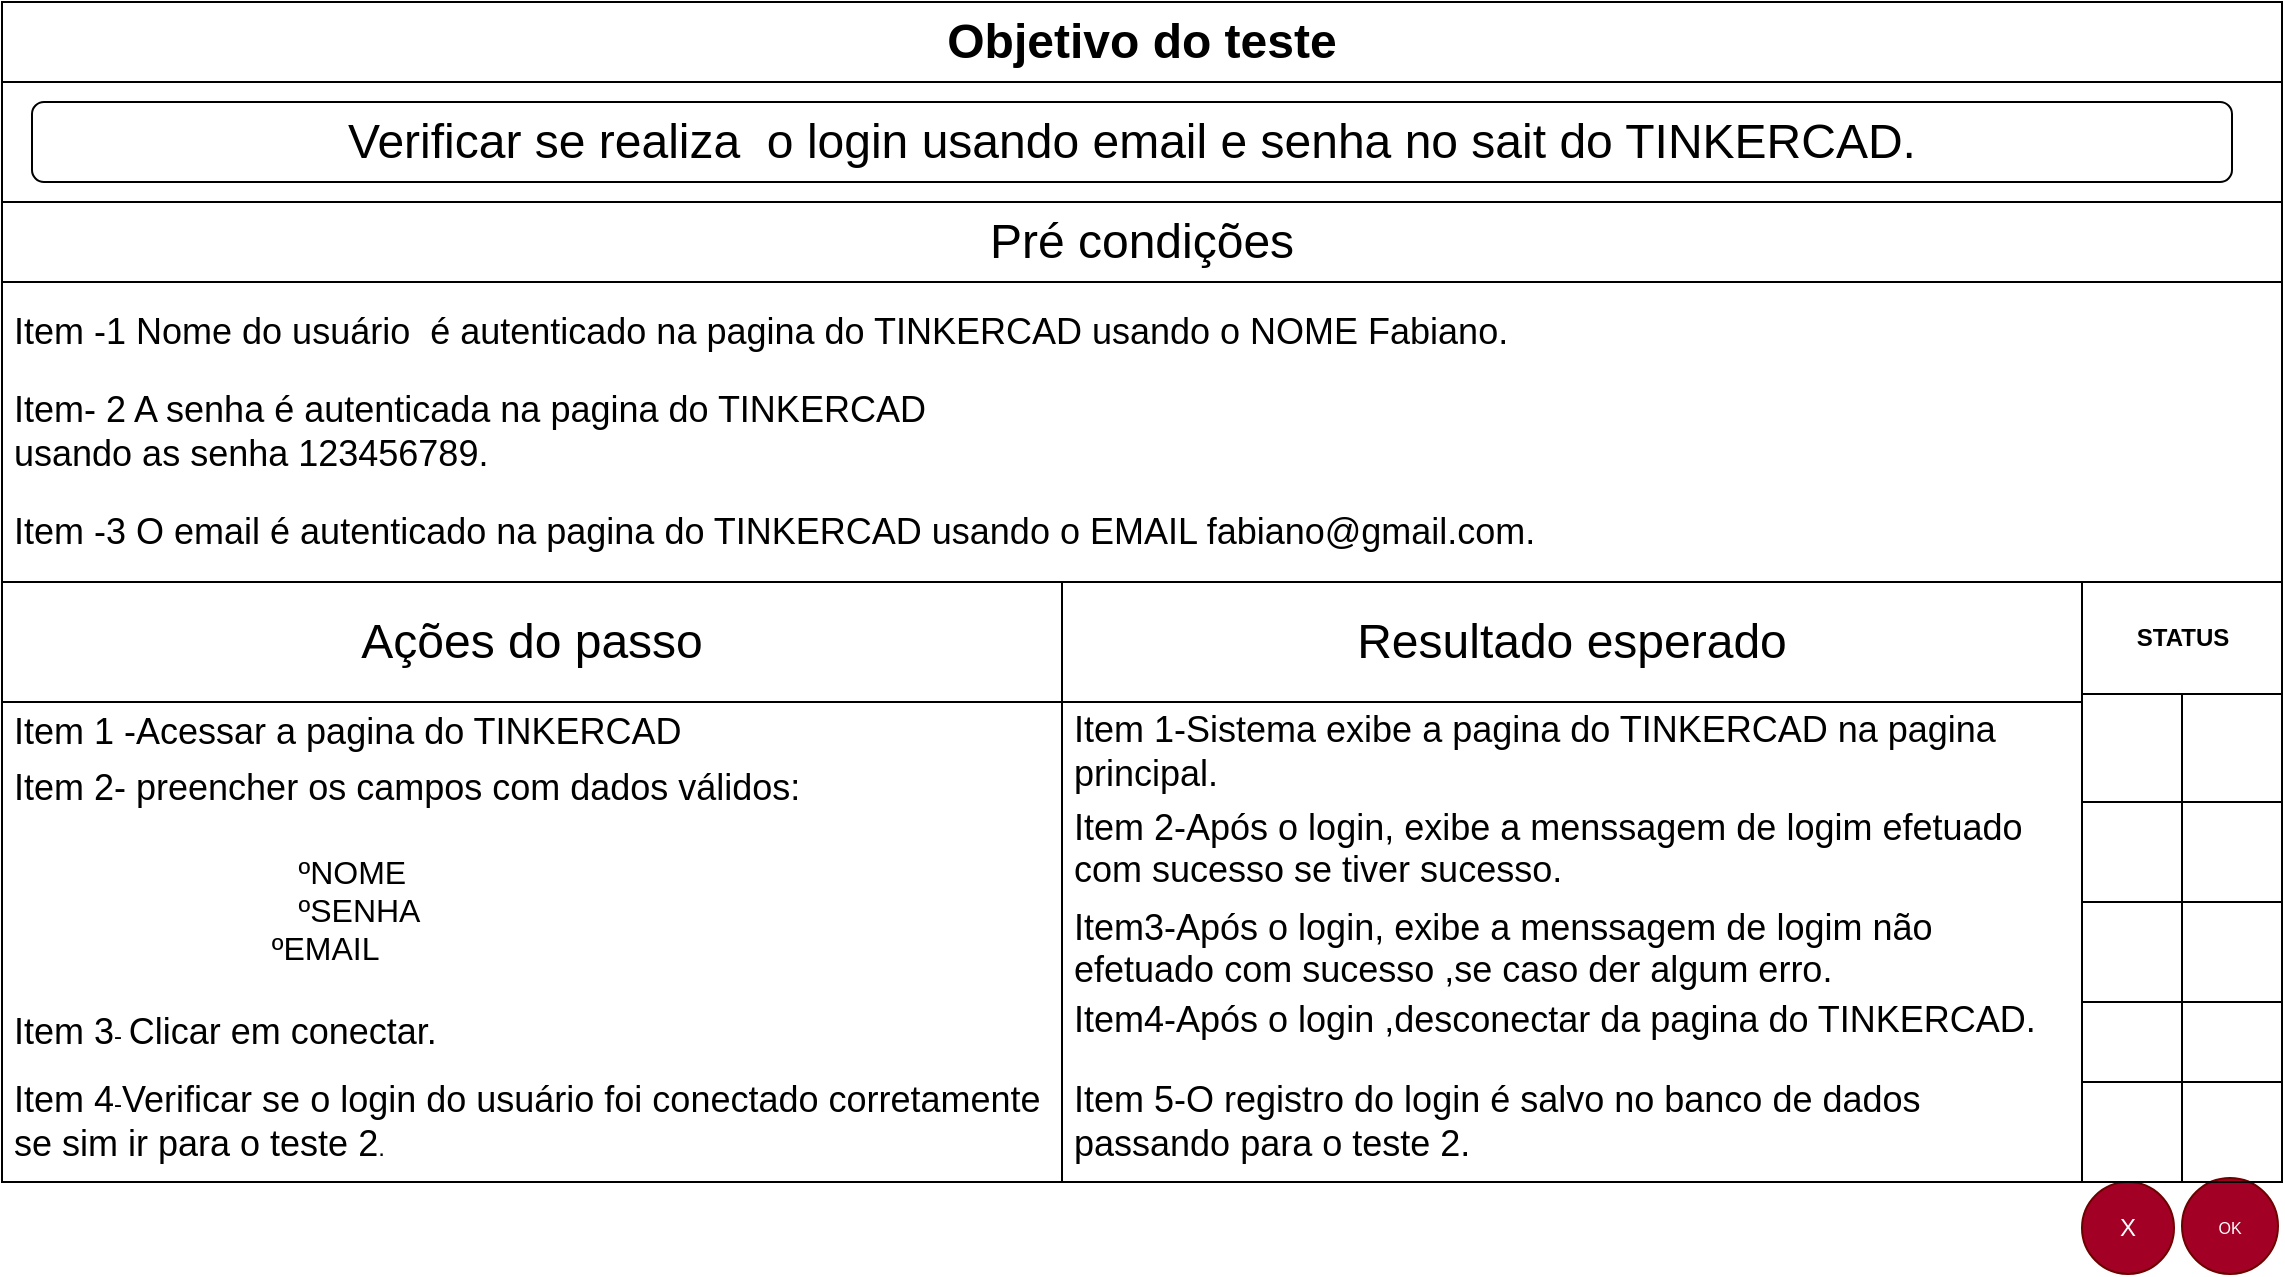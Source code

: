 <mxfile version="28.2.2" pages="3">
  <diagram name="Página-1 teste" id="JTCnFu_GSiAf1vfXkW5V">
    <mxGraphModel dx="1244" dy="634" grid="1" gridSize="10" guides="1" tooltips="1" connect="1" arrows="1" fold="1" page="1" pageScale="1" pageWidth="1169" pageHeight="827" math="0" shadow="0">
      <root>
        <mxCell id="39ut7mN1jGlLOAhWrBHH-0" />
        <mxCell id="39ut7mN1jGlLOAhWrBHH-1" parent="39ut7mN1jGlLOAhWrBHH-0" />
        <mxCell id="-eOnYCEfxz8007zjaOuk-0" value="&lt;font style=&quot;font-size: 24px;&quot;&gt;Objetivo do teste&lt;/font&gt;" style="swimlane;whiteSpace=wrap;html=1;startSize=40;" vertex="1" parent="39ut7mN1jGlLOAhWrBHH-1">
          <mxGeometry x="15" y="110" width="1140" height="100" as="geometry" />
        </mxCell>
        <mxCell id="-eOnYCEfxz8007zjaOuk-1" value="&lt;font style=&quot;font-size: 24px;&quot;&gt;Verificar se realiza&amp;nbsp; o login usando email e senha no sait do TINKERCAD.&lt;/font&gt;" style="rounded=1;whiteSpace=wrap;html=1;" vertex="1" parent="-eOnYCEfxz8007zjaOuk-0">
          <mxGeometry x="15" y="50" width="1100" height="40" as="geometry" />
        </mxCell>
        <mxCell id="-eOnYCEfxz8007zjaOuk-2" value="&lt;font style=&quot;font-size: 24px;&quot;&gt;Ações do passo&lt;/font&gt;" style="swimlane;fontStyle=0;childLayout=stackLayout;horizontal=1;startSize=60;horizontalStack=0;resizeParent=1;resizeParentMax=0;resizeLast=0;collapsible=1;marginBottom=0;whiteSpace=wrap;html=1;" vertex="1" parent="39ut7mN1jGlLOAhWrBHH-1">
          <mxGeometry x="15" y="400" width="530" height="300" as="geometry" />
        </mxCell>
        <mxCell id="-eOnYCEfxz8007zjaOuk-3" value="&lt;font style=&quot;font-size: 18px;&quot;&gt;Item 1 -Acessar a pagina do TINKERCAD&lt;/font&gt;" style="text;strokeColor=none;fillColor=none;align=left;verticalAlign=middle;spacingLeft=4;spacingRight=4;overflow=hidden;points=[[0,0.5],[1,0.5]];portConstraint=eastwest;rotatable=0;whiteSpace=wrap;html=1;" vertex="1" parent="-eOnYCEfxz8007zjaOuk-2">
          <mxGeometry y="60" width="530" height="30" as="geometry" />
        </mxCell>
        <mxCell id="-eOnYCEfxz8007zjaOuk-4" value="&lt;div&gt;&lt;font style=&quot;font-size: 18px;&quot;&gt;Item 2- preencher os campos com dados válidos:&lt;/font&gt;&lt;/div&gt;&lt;div&gt;&lt;font style=&quot;font-size: 18px;&quot;&gt;&lt;br&gt;&lt;/font&gt;&lt;/div&gt;&lt;div&gt;&lt;font size=&quot;3&quot;&gt;&lt;span style=&quot;white-space: pre;&quot;&gt;&#x9;&lt;/span&gt;&lt;span style=&quot;white-space: pre;&quot;&gt;&#x9;&lt;/span&gt;&lt;span style=&quot;white-space: pre;&quot;&gt;&#x9;&lt;/span&gt;&lt;span style=&quot;white-space: pre;&quot;&gt;&#x9;ºNOME&lt;/span&gt;&lt;/font&gt;&lt;/div&gt;&lt;div&gt;&lt;font size=&quot;3&quot;&gt;&lt;span style=&quot;white-space: pre;&quot;&gt;&lt;span style=&quot;white-space: pre;&quot;&gt;&#x9;&lt;/span&gt;&lt;span style=&quot;white-space: pre;&quot;&gt;&#x9;&lt;/span&gt;&lt;span style=&quot;white-space: pre;&quot;&gt;&#x9;&lt;/span&gt;&lt;span style=&quot;white-space: pre;&quot;&gt;&#x9;ºSENHA&lt;/span&gt;&lt;/span&gt;&lt;/font&gt;&lt;/div&gt;&lt;div&gt;&lt;font size=&quot;3&quot;&gt;&lt;span style=&quot;white-space: pre;&quot;&gt;&lt;span style=&quot;white-space: pre;&quot;&gt;&lt;span style=&quot;white-space: pre;&quot;&gt;&#x9;&lt;/span&gt;&lt;span style=&quot;white-space: pre;&quot;&gt;&#x9;&lt;/span&gt;&lt;span style=&quot;white-space: pre;&quot;&gt;&lt;span style=&quot;white-space: pre;&quot;&gt;&#x9;     ºEMAIL&lt;/span&gt;&lt;/span&gt;&lt;/span&gt;&lt;/span&gt;&lt;/font&gt;&lt;/div&gt;&lt;div&gt;&lt;font size=&quot;3&quot;&gt;&lt;span style=&quot;white-space: pre;&quot;&gt;&lt;span style=&quot;white-space: pre;&quot;&gt;&lt;span style=&quot;white-space: pre;&quot;&gt;&lt;span style=&quot;white-space: pre;&quot;&gt;&lt;br&gt;&lt;/span&gt;&lt;/span&gt;&lt;/span&gt;&lt;/span&gt;&lt;/font&gt;&lt;/div&gt;" style="text;strokeColor=none;fillColor=none;align=left;verticalAlign=middle;spacingLeft=4;spacingRight=4;overflow=hidden;points=[[0,0.5],[1,0.5]];portConstraint=eastwest;rotatable=0;whiteSpace=wrap;html=1;" vertex="1" parent="-eOnYCEfxz8007zjaOuk-2">
          <mxGeometry y="90" width="530" height="120" as="geometry" />
        </mxCell>
        <mxCell id="-eOnYCEfxz8007zjaOuk-5" value="&lt;font style=&quot;font-size: 18px;&quot;&gt;Item 3&lt;/font&gt;- &lt;font style=&quot;font-size: 18px;&quot;&gt;Clicar em conectar.&lt;/font&gt;" style="text;strokeColor=none;fillColor=none;align=left;verticalAlign=middle;spacingLeft=4;spacingRight=4;overflow=hidden;points=[[0,0.5],[1,0.5]];portConstraint=eastwest;rotatable=0;whiteSpace=wrap;html=1;" vertex="1" parent="-eOnYCEfxz8007zjaOuk-2">
          <mxGeometry y="210" width="530" height="30" as="geometry" />
        </mxCell>
        <mxCell id="-eOnYCEfxz8007zjaOuk-6" value="&lt;font style=&quot;font-size: 18px;&quot;&gt;Item 4&lt;/font&gt;-&lt;font style=&quot;font-size: 18px;&quot;&gt;Verificar se o login do usuário foi conectado corretamente se sim ir para o teste 2&lt;/font&gt;." style="text;strokeColor=none;fillColor=none;align=left;verticalAlign=middle;spacingLeft=4;spacingRight=4;overflow=hidden;points=[[0,0.5],[1,0.5]];portConstraint=eastwest;rotatable=0;whiteSpace=wrap;html=1;" vertex="1" parent="-eOnYCEfxz8007zjaOuk-2">
          <mxGeometry y="240" width="530" height="60" as="geometry" />
        </mxCell>
        <mxCell id="-eOnYCEfxz8007zjaOuk-7" value="&lt;font style=&quot;font-size: 24px;&quot;&gt;Resultado esperado&lt;/font&gt;" style="swimlane;fontStyle=0;childLayout=stackLayout;horizontal=1;startSize=60;horizontalStack=0;resizeParent=1;resizeParentMax=0;resizeLast=0;collapsible=1;marginBottom=0;whiteSpace=wrap;html=1;" vertex="1" parent="39ut7mN1jGlLOAhWrBHH-1">
          <mxGeometry x="545" y="400" width="510" height="300" as="geometry" />
        </mxCell>
        <mxCell id="-eOnYCEfxz8007zjaOuk-8" value="&lt;div&gt;&lt;font style=&quot;font-size: 18px;&quot;&gt;Item 1-Sistema exibe a pagina do TINKERCAD na pagina principal.&lt;/font&gt;&lt;/div&gt;" style="text;strokeColor=none;fillColor=none;align=left;verticalAlign=middle;spacingLeft=4;spacingRight=4;overflow=hidden;points=[[0,0.5],[1,0.5]];portConstraint=eastwest;rotatable=0;whiteSpace=wrap;html=1;" vertex="1" parent="-eOnYCEfxz8007zjaOuk-7">
          <mxGeometry y="60" width="510" height="50" as="geometry" />
        </mxCell>
        <mxCell id="-eOnYCEfxz8007zjaOuk-9" value="&lt;div&gt;&lt;font style=&quot;font-size: 18px;&quot;&gt;Item 2-Após o login, exibe a menssagem de logim efetuado com sucesso se tiver sucesso.&lt;/font&gt;&lt;/div&gt;&lt;div&gt;&lt;font style=&quot;font-size: 18px;&quot;&gt;&lt;br&gt;&lt;/font&gt;&lt;/div&gt;" style="text;strokeColor=none;fillColor=none;align=left;verticalAlign=middle;spacingLeft=4;spacingRight=4;overflow=hidden;points=[[0,0.5],[1,0.5]];portConstraint=eastwest;rotatable=0;whiteSpace=wrap;html=1;" vertex="1" parent="-eOnYCEfxz8007zjaOuk-7">
          <mxGeometry y="110" width="510" height="50" as="geometry" />
        </mxCell>
        <mxCell id="-eOnYCEfxz8007zjaOuk-10" value="&lt;div&gt;&lt;font style=&quot;font-size: 18px;&quot;&gt;Item3-Após o login, exibe a menssagem de logim não efetuado com sucesso ,se caso der algum erro.&lt;/font&gt;&lt;/div&gt;&lt;div&gt;&lt;font size=&quot;3&quot;&gt;&lt;br&gt;&lt;br&gt;&lt;/font&gt;&lt;/div&gt;" style="text;strokeColor=none;fillColor=none;align=left;verticalAlign=middle;spacingLeft=4;spacingRight=4;overflow=hidden;points=[[0,0.5],[1,0.5]];portConstraint=eastwest;rotatable=0;whiteSpace=wrap;html=1;" vertex="1" parent="-eOnYCEfxz8007zjaOuk-7">
          <mxGeometry y="160" width="510" height="46" as="geometry" />
        </mxCell>
        <mxCell id="-eOnYCEfxz8007zjaOuk-11" value="&lt;div&gt;&lt;font style=&quot;font-size: 18px;&quot;&gt;Item4-Após o login ,desconectar da pagina do TINKERCAD.&lt;/font&gt;&lt;/div&gt;&lt;div&gt;&lt;font size=&quot;3&quot;&gt;&lt;br&gt;&lt;br&gt;&lt;/font&gt;&lt;/div&gt;" style="text;strokeColor=none;fillColor=none;align=left;verticalAlign=middle;spacingLeft=4;spacingRight=4;overflow=hidden;points=[[0,0.5],[1,0.5]];portConstraint=eastwest;rotatable=0;whiteSpace=wrap;html=1;" vertex="1" parent="-eOnYCEfxz8007zjaOuk-7">
          <mxGeometry y="206" width="510" height="34" as="geometry" />
        </mxCell>
        <mxCell id="-eOnYCEfxz8007zjaOuk-12" value="&lt;font style=&quot;font-size: 18px;&quot;&gt;Item 5-O registro do login é salvo no banco de dados passando para o teste 2.&lt;/font&gt;" style="text;strokeColor=none;fillColor=none;align=left;verticalAlign=middle;spacingLeft=4;spacingRight=4;overflow=hidden;points=[[0,0.5],[1,0.5]];portConstraint=eastwest;rotatable=0;whiteSpace=wrap;html=1;" vertex="1" parent="-eOnYCEfxz8007zjaOuk-7">
          <mxGeometry y="240" width="510" height="60" as="geometry" />
        </mxCell>
        <mxCell id="-eOnYCEfxz8007zjaOuk-13" value="&lt;font style=&quot;font-size: 12px;&quot;&gt;X&lt;/font&gt;" style="ellipse;whiteSpace=wrap;html=1;aspect=fixed;fillColor=light-dark(#a20025, #dc0e37);fontColor=#ffffff;strokeColor=#6F0000;" vertex="1" parent="39ut7mN1jGlLOAhWrBHH-1">
          <mxGeometry x="1055" y="700" width="46" height="46" as="geometry" />
        </mxCell>
        <mxCell id="-eOnYCEfxz8007zjaOuk-14" value="&lt;font style=&quot;font-size: 8px;&quot;&gt;OK&lt;/font&gt;" style="ellipse;whiteSpace=wrap;html=1;aspect=fixed;fillColor=light-dark(#a20025, #00ff00);fontColor=#ffffff;strokeColor=#6F0000;" vertex="1" parent="39ut7mN1jGlLOAhWrBHH-1">
          <mxGeometry x="1105" y="698" width="48" height="48" as="geometry" />
        </mxCell>
        <mxCell id="-eOnYCEfxz8007zjaOuk-15" value="&lt;font style=&quot;font-size: 24px;&quot;&gt;Pré condições&lt;/font&gt;" style="swimlane;fontStyle=0;childLayout=stackLayout;horizontal=1;startSize=40;horizontalStack=0;resizeParent=1;resizeParentMax=0;resizeLast=0;collapsible=1;marginBottom=0;whiteSpace=wrap;html=1;" vertex="1" parent="39ut7mN1jGlLOAhWrBHH-1">
          <mxGeometry x="15" y="210" width="1140" height="190" as="geometry" />
        </mxCell>
        <mxCell id="-eOnYCEfxz8007zjaOuk-16" value="&lt;font style=&quot;font-size: 18px;&quot;&gt;Item -1 Nome do usuário&amp;nbsp; é autenticado na pagina do TINKERCAD usando o NOME Fabiano.&lt;/font&gt;" style="text;strokeColor=none;fillColor=none;align=left;verticalAlign=middle;spacingLeft=4;spacingRight=4;overflow=hidden;points=[[0,0.5],[1,0.5]];portConstraint=eastwest;rotatable=0;whiteSpace=wrap;html=1;" vertex="1" parent="-eOnYCEfxz8007zjaOuk-15">
          <mxGeometry y="40" width="1140" height="50" as="geometry" />
        </mxCell>
        <mxCell id="-eOnYCEfxz8007zjaOuk-17" value="&lt;div&gt;&lt;font style=&quot;font-size: 18px;&quot;&gt;Item- 2 A senha é autenticada na pagina do TINKERCAD&lt;/font&gt;&lt;/div&gt;&lt;font style=&quot;font-size: 18px;&quot;&gt;usando as senha 123456789.&lt;/font&gt;" style="text;strokeColor=none;fillColor=none;align=left;verticalAlign=middle;spacingLeft=4;spacingRight=4;overflow=hidden;points=[[0,0.5],[1,0.5]];portConstraint=eastwest;rotatable=0;whiteSpace=wrap;html=1;" vertex="1" parent="-eOnYCEfxz8007zjaOuk-15">
          <mxGeometry y="90" width="1140" height="50" as="geometry" />
        </mxCell>
        <mxCell id="-eOnYCEfxz8007zjaOuk-18" value="&lt;div&gt;&lt;font style=&quot;font-size: 18px;&quot;&gt;Item -3 O email é autenticado na pagina do TINKERCAD usando o EMAIL fabiano@gmail.com.&lt;/font&gt;&lt;/div&gt;" style="text;strokeColor=none;fillColor=none;align=left;verticalAlign=middle;spacingLeft=4;spacingRight=4;overflow=hidden;points=[[0,0.5],[1,0.5]];portConstraint=eastwest;rotatable=0;whiteSpace=wrap;html=1;" vertex="1" parent="-eOnYCEfxz8007zjaOuk-15">
          <mxGeometry y="140" width="1140" height="50" as="geometry" />
        </mxCell>
        <mxCell id="-eOnYCEfxz8007zjaOuk-19" value="STATUS" style="swimlane;childLayout=stackLayout;resizeParent=1;resizeParentMax=0;horizontal=1;startSize=56;horizontalStack=0;html=1;" vertex="1" parent="39ut7mN1jGlLOAhWrBHH-1">
          <mxGeometry x="1055" y="400" width="100" height="110" as="geometry" />
        </mxCell>
        <mxCell id="-eOnYCEfxz8007zjaOuk-20" value="" style="swimlane;startSize=50;horizontal=0;html=1;" vertex="1" parent="-eOnYCEfxz8007zjaOuk-19">
          <mxGeometry y="56" width="100" height="54" as="geometry" />
        </mxCell>
        <mxCell id="-eOnYCEfxz8007zjaOuk-21" value="" style="swimlane;startSize=50;horizontal=0;html=1;" vertex="1" parent="39ut7mN1jGlLOAhWrBHH-1">
          <mxGeometry x="1055" y="650" width="100" height="50" as="geometry" />
        </mxCell>
        <mxCell id="-eOnYCEfxz8007zjaOuk-23" value="" style="swimlane;startSize=50;horizontal=0;html=1;" vertex="1" parent="39ut7mN1jGlLOAhWrBHH-1">
          <mxGeometry x="1055" y="510" width="100" height="50" as="geometry" />
        </mxCell>
        <mxCell id="-eOnYCEfxz8007zjaOuk-24" value="" style="swimlane;startSize=50;horizontal=0;html=1;" vertex="1" parent="39ut7mN1jGlLOAhWrBHH-1">
          <mxGeometry x="1055" y="560" width="100" height="50" as="geometry" />
        </mxCell>
        <mxCell id="-eOnYCEfxz8007zjaOuk-25" value="" style="swimlane;startSize=50;horizontal=0;html=1;" vertex="1" parent="39ut7mN1jGlLOAhWrBHH-1">
          <mxGeometry x="1055" y="610" width="100" height="40" as="geometry" />
        </mxCell>
      </root>
    </mxGraphModel>
  </diagram>
  <diagram id="o0Qb89PQs3ZvBwmW5NfI" name="Página-2 teste">
    <mxGraphModel dx="2760" dy="732" grid="1" gridSize="10" guides="1" tooltips="1" connect="1" arrows="1" fold="1" page="1" pageScale="1" pageWidth="1169" pageHeight="827" math="0" shadow="0">
      <root>
        <mxCell id="0" />
        <mxCell id="1" parent="0" />
        <mxCell id="-2i0X9hIoeVEErZCNpSx-1" value="&lt;font style=&quot;font-size: 24px;&quot;&gt;Objetivo do teste&lt;/font&gt;" style="swimlane;whiteSpace=wrap;html=1;startSize=40;" vertex="1" parent="1">
          <mxGeometry x="-1154" y="110" width="1140" height="100" as="geometry" />
        </mxCell>
        <mxCell id="-2i0X9hIoeVEErZCNpSx-2" value="&lt;font style=&quot;font-size: 24px;&quot;&gt;Realiza&amp;nbsp; o acesso da pasta exercícios da&amp;nbsp; pagina do TINKERCAD.&lt;/font&gt;" style="rounded=1;whiteSpace=wrap;html=1;" vertex="1" parent="-2i0X9hIoeVEErZCNpSx-1">
          <mxGeometry x="15" y="50" width="1100" height="40" as="geometry" />
        </mxCell>
        <mxCell id="-2i0X9hIoeVEErZCNpSx-3" value="&lt;font style=&quot;font-size: 24px;&quot;&gt;Ações do passo&lt;/font&gt;" style="swimlane;fontStyle=0;childLayout=stackLayout;horizontal=1;startSize=60;horizontalStack=0;resizeParent=1;resizeParentMax=0;resizeLast=0;collapsible=1;marginBottom=0;whiteSpace=wrap;html=1;" vertex="1" parent="1">
          <mxGeometry x="-1154" y="400" width="530" height="300" as="geometry" />
        </mxCell>
        <mxCell id="-2i0X9hIoeVEErZCNpSx-4" value="&lt;font style=&quot;font-size: 18px;&quot;&gt;Item -1 Acessar&amp;nbsp; a pasta exercícios.&lt;/font&gt;&lt;span class=&quot;collection-heading ng-star-inserted&quot;&gt;&lt;/span&gt;" style="text;strokeColor=none;fillColor=none;align=left;verticalAlign=middle;spacingLeft=4;spacingRight=4;overflow=hidden;points=[[0,0.5],[1,0.5]];portConstraint=eastwest;rotatable=0;whiteSpace=wrap;html=1;" vertex="1" parent="-2i0X9hIoeVEErZCNpSx-3">
          <mxGeometry y="60" width="530" height="30" as="geometry" />
        </mxCell>
        <mxCell id="-2i0X9hIoeVEErZCNpSx-5" value="&lt;div&gt;&lt;font style=&quot;font-size: 18px;&quot;&gt;Item- 2 Acessar a&amp;nbsp; pasta coleções Fabiano.&lt;/font&gt;&lt;/div&gt;" style="text;strokeColor=none;fillColor=none;align=left;verticalAlign=middle;spacingLeft=4;spacingRight=4;overflow=hidden;points=[[0,0.5],[1,0.5]];portConstraint=eastwest;rotatable=0;whiteSpace=wrap;html=1;" vertex="1" parent="-2i0X9hIoeVEErZCNpSx-3">
          <mxGeometry y="90" width="530" height="100" as="geometry" />
        </mxCell>
        <mxCell id="-2i0X9hIoeVEErZCNpSx-6" value="&lt;font style=&quot;font-size: 18px;&quot;&gt;Item 3&lt;/font&gt;-&lt;font style=&quot;font-size: 18px;&quot;&gt;Verificar se&amp;nbsp;&lt;/font&gt;&lt;font style=&quot;font-size: 18px;&quot;&gt;Fabiano Exercício nº 12.&lt;/font&gt;&lt;font style=&quot;font-size: 18px;&quot;&gt;&amp;nbsp;esta cadastrado&amp;nbsp;&lt;/font&gt;." style="text;strokeColor=none;fillColor=none;align=left;verticalAlign=middle;spacingLeft=4;spacingRight=4;overflow=hidden;points=[[0,0.5],[1,0.5]];portConstraint=eastwest;rotatable=0;whiteSpace=wrap;html=1;" vertex="1" parent="-2i0X9hIoeVEErZCNpSx-3">
          <mxGeometry y="190" width="530" height="30" as="geometry" />
        </mxCell>
        <mxCell id="-2i0X9hIoeVEErZCNpSx-7" value="&lt;font style=&quot;font-size: 18px;&quot;&gt;Item 4&lt;/font&gt;-&lt;font style=&quot;font-size: 18px;&quot;&gt;Acessar&amp;nbsp;&lt;/font&gt;&lt;font style=&quot;font-size: 18px;&quot;&gt;Exercício nº 12&lt;/font&gt;." style="text;strokeColor=none;fillColor=none;align=left;verticalAlign=middle;spacingLeft=4;spacingRight=4;overflow=hidden;points=[[0,0.5],[1,0.5]];portConstraint=eastwest;rotatable=0;whiteSpace=wrap;html=1;" vertex="1" parent="-2i0X9hIoeVEErZCNpSx-3">
          <mxGeometry y="220" width="530" height="80" as="geometry" />
        </mxCell>
        <mxCell id="-2i0X9hIoeVEErZCNpSx-8" value="&lt;font style=&quot;font-size: 24px;&quot;&gt;Resultado esperado&lt;/font&gt;" style="swimlane;fontStyle=0;childLayout=stackLayout;horizontal=1;startSize=60;horizontalStack=0;resizeParent=1;resizeParentMax=0;resizeLast=0;collapsible=1;marginBottom=0;whiteSpace=wrap;html=1;" vertex="1" parent="1">
          <mxGeometry x="-624" y="400" width="510" height="300" as="geometry" />
        </mxCell>
        <mxCell id="-2i0X9hIoeVEErZCNpSx-9" value="&lt;div&gt;&lt;font style=&quot;font-size: 18px;&quot;&gt;Item 1-Sistema exibe a pagina do TINKERCAD na pasta exercícios.&lt;/font&gt;&lt;/div&gt;" style="text;strokeColor=none;fillColor=none;align=left;verticalAlign=middle;spacingLeft=4;spacingRight=4;overflow=hidden;points=[[0,0.5],[1,0.5]];portConstraint=eastwest;rotatable=0;whiteSpace=wrap;html=1;" vertex="1" parent="-2i0X9hIoeVEErZCNpSx-8">
          <mxGeometry y="60" width="510" height="50" as="geometry" />
        </mxCell>
        <mxCell id="-2i0X9hIoeVEErZCNpSx-10" value="&lt;div&gt;&lt;font style=&quot;font-size: 18px;&quot;&gt;Item 2-Após o acesso, exibe a mensagem de acesso efetuado com sucesso.&lt;/font&gt;&lt;/div&gt;&lt;div&gt;&lt;font style=&quot;font-size: 18px;&quot;&gt;&lt;br&gt;&lt;/font&gt;&lt;/div&gt;" style="text;strokeColor=none;fillColor=none;align=left;verticalAlign=middle;spacingLeft=4;spacingRight=4;overflow=hidden;points=[[0,0.5],[1,0.5]];portConstraint=eastwest;rotatable=0;whiteSpace=wrap;html=1;" vertex="1" parent="-2i0X9hIoeVEErZCNpSx-8">
          <mxGeometry y="110" width="510" height="50" as="geometry" />
        </mxCell>
        <mxCell id="-2i0X9hIoeVEErZCNpSx-11" value="&lt;div&gt;&lt;font style=&quot;font-size: 18px;&quot;&gt;Item3-Após o acesso, exibe a mensagem de acesso não efetuado com sucesso ,se caso der algum erro.&lt;/font&gt;&lt;/div&gt;&lt;div&gt;&lt;font size=&quot;3&quot;&gt;&lt;br&gt;&lt;br&gt;&lt;/font&gt;&lt;/div&gt;" style="text;strokeColor=none;fillColor=none;align=left;verticalAlign=middle;spacingLeft=4;spacingRight=4;overflow=hidden;points=[[0,0.5],[1,0.5]];portConstraint=eastwest;rotatable=0;whiteSpace=wrap;html=1;" vertex="1" parent="-2i0X9hIoeVEErZCNpSx-8">
          <mxGeometry y="160" width="510" height="50" as="geometry" />
        </mxCell>
        <mxCell id="-2i0X9hIoeVEErZCNpSx-12" value="&lt;div&gt;&lt;font style=&quot;font-size: 18px;&quot;&gt;Item4-Após o acesso ,desconectar da pagina do TINKERCAD.&lt;/font&gt;&lt;/div&gt;&lt;div&gt;&lt;font size=&quot;3&quot;&gt;&lt;br&gt;&lt;br&gt;&lt;/font&gt;&lt;/div&gt;" style="text;strokeColor=none;fillColor=none;align=left;verticalAlign=middle;spacingLeft=4;spacingRight=4;overflow=hidden;points=[[0,0.5],[1,0.5]];portConstraint=eastwest;rotatable=0;whiteSpace=wrap;html=1;" vertex="1" parent="-2i0X9hIoeVEErZCNpSx-8">
          <mxGeometry y="210" width="510" height="50" as="geometry" />
        </mxCell>
        <mxCell id="-2i0X9hIoeVEErZCNpSx-13" value="&lt;font style=&quot;font-size: 18px;&quot;&gt;Item 5-O registro do acesso é salvo no banco de dados.&lt;/font&gt;" style="text;strokeColor=none;fillColor=none;align=left;verticalAlign=middle;spacingLeft=4;spacingRight=4;overflow=hidden;points=[[0,0.5],[1,0.5]];portConstraint=eastwest;rotatable=0;whiteSpace=wrap;html=1;" vertex="1" parent="-2i0X9hIoeVEErZCNpSx-8">
          <mxGeometry y="260" width="510" height="40" as="geometry" />
        </mxCell>
        <mxCell id="-2i0X9hIoeVEErZCNpSx-14" value="&lt;font style=&quot;font-size: 12px;&quot;&gt;X&lt;/font&gt;" style="ellipse;whiteSpace=wrap;html=1;aspect=fixed;fillColor=light-dark(#a20025, #dc0e37);fontColor=#ffffff;strokeColor=#6F0000;" vertex="1" parent="1">
          <mxGeometry x="-114" y="710" width="46" height="46" as="geometry" />
        </mxCell>
        <mxCell id="-2i0X9hIoeVEErZCNpSx-15" value="&lt;font style=&quot;font-size: 8px;&quot;&gt;OK&lt;/font&gt;" style="ellipse;whiteSpace=wrap;html=1;aspect=fixed;fillColor=light-dark(#a20025, #00ff00);fontColor=#ffffff;strokeColor=#6F0000;" vertex="1" parent="1">
          <mxGeometry x="-62" y="708" width="48" height="48" as="geometry" />
        </mxCell>
        <mxCell id="-2i0X9hIoeVEErZCNpSx-16" value="&lt;font style=&quot;font-size: 24px;&quot;&gt;Pré condições&lt;/font&gt;" style="swimlane;fontStyle=0;childLayout=stackLayout;horizontal=1;startSize=40;horizontalStack=0;resizeParent=1;resizeParentMax=0;resizeLast=0;collapsible=1;marginBottom=0;whiteSpace=wrap;html=1;" vertex="1" parent="1">
          <mxGeometry x="-1154" y="210" width="1140" height="190" as="geometry" />
        </mxCell>
        <mxCell id="-2i0X9hIoeVEErZCNpSx-17" value="&lt;font style=&quot;font-size: 18px;&quot;&gt;Item -1 Acessar&amp;nbsp; a pasta Exercícios.&lt;/font&gt;&lt;span class=&quot;collection-heading ng-star-inserted&quot;&gt;&lt;/span&gt;" style="text;strokeColor=none;fillColor=none;align=left;verticalAlign=middle;spacingLeft=4;spacingRight=4;overflow=hidden;points=[[0,0.5],[1,0.5]];portConstraint=eastwest;rotatable=0;whiteSpace=wrap;html=1;" vertex="1" parent="-2i0X9hIoeVEErZCNpSx-16">
          <mxGeometry y="40" width="1140" height="50" as="geometry" />
        </mxCell>
        <mxCell id="-2i0X9hIoeVEErZCNpSx-18" value="&lt;div&gt;&lt;font style=&quot;font-size: 18px;&quot;&gt;Item- 2 Acessar a&amp;nbsp; pasta coleções Fabiano.&lt;/font&gt;&lt;/div&gt;" style="text;strokeColor=none;fillColor=none;align=left;verticalAlign=middle;spacingLeft=4;spacingRight=4;overflow=hidden;points=[[0,0.5],[1,0.5]];portConstraint=eastwest;rotatable=0;whiteSpace=wrap;html=1;" vertex="1" parent="-2i0X9hIoeVEErZCNpSx-16">
          <mxGeometry y="90" width="1140" height="50" as="geometry" />
        </mxCell>
        <mxCell id="-2i0X9hIoeVEErZCNpSx-19" value="&lt;div&gt;&lt;font style=&quot;font-size: 18px;&quot;&gt;Item -3 O&amp;nbsp; Exercício nº 12 deve estar cadastrado&amp;nbsp; para dar sequencia&amp;nbsp; nos passos.&lt;/font&gt;&lt;/div&gt;" style="text;strokeColor=none;fillColor=none;align=left;verticalAlign=middle;spacingLeft=4;spacingRight=4;overflow=hidden;points=[[0,0.5],[1,0.5]];portConstraint=eastwest;rotatable=0;whiteSpace=wrap;html=1;" vertex="1" parent="-2i0X9hIoeVEErZCNpSx-16">
          <mxGeometry y="140" width="1140" height="50" as="geometry" />
        </mxCell>
        <mxCell id="-2i0X9hIoeVEErZCNpSx-20" value="STATUS" style="swimlane;childLayout=stackLayout;resizeParent=1;resizeParentMax=0;horizontal=1;startSize=56;horizontalStack=0;html=1;" vertex="1" parent="1">
          <mxGeometry x="-114" y="400" width="100" height="110" as="geometry" />
        </mxCell>
        <mxCell id="-2i0X9hIoeVEErZCNpSx-21" value="" style="swimlane;startSize=50;horizontal=0;html=1;" vertex="1" parent="-2i0X9hIoeVEErZCNpSx-20">
          <mxGeometry y="56" width="100" height="54" as="geometry" />
        </mxCell>
        <mxCell id="-2i0X9hIoeVEErZCNpSx-22" value="" style="swimlane;startSize=50;horizontal=0;html=1;" vertex="1" parent="1">
          <mxGeometry x="-114" y="650" width="100" height="50" as="geometry" />
        </mxCell>
        <mxCell id="-2i0X9hIoeVEErZCNpSx-24" value="" style="swimlane;startSize=50;horizontal=0;html=1;" vertex="1" parent="1">
          <mxGeometry x="-114" y="510" width="100" height="50" as="geometry" />
        </mxCell>
        <mxCell id="-2i0X9hIoeVEErZCNpSx-25" value="" style="swimlane;startSize=50;horizontal=0;html=1;" vertex="1" parent="1">
          <mxGeometry x="-114" y="560" width="100" height="40" as="geometry" />
        </mxCell>
        <mxCell id="-2i0X9hIoeVEErZCNpSx-26" value="" style="swimlane;startSize=50;horizontal=0;html=1;" vertex="1" parent="1">
          <mxGeometry x="-114" y="600" width="100" height="50" as="geometry" />
        </mxCell>
      </root>
    </mxGraphModel>
  </diagram>
  <diagram id="ASMTdJNeQ5zoj-7mfQgo" name="Página-3">
    <mxGraphModel dx="1193" dy="549" grid="1" gridSize="10" guides="1" tooltips="1" connect="1" arrows="1" fold="1" page="1" pageScale="1" pageWidth="1169" pageHeight="827" math="0" shadow="0">
      <root>
        <mxCell id="0" />
        <mxCell id="1" parent="0" />
        <mxCell id="78-94L1uUNaoo-ULYNCV-1" value="&lt;font style=&quot;font-size: 24px;&quot;&gt;Objetivo do teste&lt;/font&gt;" style="swimlane;whiteSpace=wrap;html=1;startSize=40;" vertex="1" parent="1">
          <mxGeometry x="15" y="30" width="1140" height="100" as="geometry" />
        </mxCell>
        <mxCell id="78-94L1uUNaoo-ULYNCV-2" value="&lt;font style=&quot;font-size: 24px;&quot;&gt;Realiza&amp;nbsp; o cadastro de Usuários&lt;/font&gt;" style="rounded=1;whiteSpace=wrap;html=1;" vertex="1" parent="78-94L1uUNaoo-ULYNCV-1">
          <mxGeometry x="15" y="50" width="1100" height="40" as="geometry" />
        </mxCell>
        <mxCell id="78-94L1uUNaoo-ULYNCV-3" value="&lt;font style=&quot;font-size: 24px;&quot;&gt;Ações do passo&lt;/font&gt;" style="swimlane;fontStyle=0;childLayout=stackLayout;horizontal=1;startSize=60;horizontalStack=0;resizeParent=1;resizeParentMax=0;resizeLast=0;collapsible=1;marginBottom=0;whiteSpace=wrap;html=1;" vertex="1" parent="1">
          <mxGeometry x="15" y="320" width="530" height="310" as="geometry" />
        </mxCell>
        <mxCell id="78-94L1uUNaoo-ULYNCV-4" value="&lt;font style=&quot;font-size: 18px;&quot;&gt;Item -1 Acessar&amp;nbsp; o sistema de cadastros.&lt;/font&gt;&lt;span class=&quot;collection-heading ng-star-inserted&quot;&gt;&lt;/span&gt;" style="text;strokeColor=none;fillColor=none;align=left;verticalAlign=middle;spacingLeft=4;spacingRight=4;overflow=hidden;points=[[0,0.5],[1,0.5]];portConstraint=eastwest;rotatable=0;whiteSpace=wrap;html=1;" vertex="1" parent="78-94L1uUNaoo-ULYNCV-3">
          <mxGeometry y="60" width="530" height="30" as="geometry" />
        </mxCell>
        <mxCell id="78-94L1uUNaoo-ULYNCV-5" value="&lt;div&gt;&lt;font style=&quot;font-size: 18px;&quot;&gt;Item- 2 Acrescentar&amp;nbsp; o usuário Fabiano Alves Moreira ,email:fabianomoreira750@gmail.com ,idade 46 anos,&amp;nbsp; no sistema .&lt;/font&gt;&lt;/div&gt;" style="text;strokeColor=none;fillColor=none;align=left;verticalAlign=middle;spacingLeft=4;spacingRight=4;overflow=hidden;points=[[0,0.5],[1,0.5]];portConstraint=eastwest;rotatable=0;whiteSpace=wrap;html=1;" vertex="1" parent="78-94L1uUNaoo-ULYNCV-3">
          <mxGeometry y="90" width="530" height="90" as="geometry" />
        </mxCell>
        <mxCell id="78-94L1uUNaoo-ULYNCV-6" value="&lt;font style=&quot;font-size: 18px;&quot;&gt;Item 3&lt;/font&gt;-&lt;font style=&quot;font-size: 18px;&quot;&gt;Verificar se&amp;nbsp;&lt;/font&gt;&lt;font style=&quot;font-size: 18px;&quot;&gt;Fabiano Alves Moreira&lt;/font&gt;&lt;font style=&quot;font-size: 18px;&quot;&gt;&amp;nbsp;foi cadastrado&amp;nbsp;&lt;/font&gt;." style="text;strokeColor=none;fillColor=none;align=left;verticalAlign=middle;spacingLeft=4;spacingRight=4;overflow=hidden;points=[[0,0.5],[1,0.5]];portConstraint=eastwest;rotatable=0;whiteSpace=wrap;html=1;" vertex="1" parent="78-94L1uUNaoo-ULYNCV-3">
          <mxGeometry y="180" width="530" height="30" as="geometry" />
        </mxCell>
        <mxCell id="78-94L1uUNaoo-ULYNCV-7" value="&lt;font style=&quot;font-size: 18px;&quot;&gt;Item 4&lt;/font&gt;-&lt;font style=&quot;font-size: 18px;&quot;&gt;Acessar o sistema e listar todos os usuários em ordem alfabética&lt;/font&gt;." style="text;strokeColor=none;fillColor=none;align=left;verticalAlign=middle;spacingLeft=4;spacingRight=4;overflow=hidden;points=[[0,0.5],[1,0.5]];portConstraint=eastwest;rotatable=0;whiteSpace=wrap;html=1;" vertex="1" parent="78-94L1uUNaoo-ULYNCV-3">
          <mxGeometry y="210" width="530" height="60" as="geometry" />
        </mxCell>
        <mxCell id="78-94L1uUNaoo-ULYNCV-26" value="&lt;font style=&quot;font-size: 18px;&quot;&gt;Item 5&lt;/font&gt;-&lt;font style=&quot;font-size: 18px;&quot;&gt;Acessar o próximo teste&amp;nbsp;&amp;nbsp;&lt;/font&gt;." style="text;strokeColor=none;fillColor=none;align=left;verticalAlign=middle;spacingLeft=4;spacingRight=4;overflow=hidden;points=[[0,0.5],[1,0.5]];portConstraint=eastwest;rotatable=0;whiteSpace=wrap;html=1;" vertex="1" parent="78-94L1uUNaoo-ULYNCV-3">
          <mxGeometry y="270" width="530" height="40" as="geometry" />
        </mxCell>
        <mxCell id="78-94L1uUNaoo-ULYNCV-8" value="&lt;font style=&quot;font-size: 24px;&quot;&gt;Resultado esperado&lt;/font&gt;" style="swimlane;fontStyle=0;childLayout=stackLayout;horizontal=1;startSize=60;horizontalStack=0;resizeParent=1;resizeParentMax=0;resizeLast=0;collapsible=1;marginBottom=0;whiteSpace=wrap;html=1;" vertex="1" parent="1">
          <mxGeometry x="545" y="320" width="510" height="310" as="geometry" />
        </mxCell>
        <mxCell id="78-94L1uUNaoo-ULYNCV-9" value="&lt;div&gt;&lt;font style=&quot;font-size: 18px;&quot;&gt;Item 1-Após o acesso, exibe a mensagem de acesso efetuado com sucesso.&lt;/font&gt;&lt;/div&gt;&lt;div&gt;&lt;font style=&quot;font-size: 18px;&quot;&gt;&lt;br&gt;&lt;br&gt;&lt;/font&gt;&lt;/div&gt;" style="text;strokeColor=none;fillColor=none;align=left;verticalAlign=middle;spacingLeft=4;spacingRight=4;overflow=hidden;points=[[0,0.5],[1,0.5]];portConstraint=eastwest;rotatable=0;whiteSpace=wrap;html=1;" vertex="1" parent="78-94L1uUNaoo-ULYNCV-8">
          <mxGeometry y="60" width="510" height="50" as="geometry" />
        </mxCell>
        <mxCell id="78-94L1uUNaoo-ULYNCV-10" value="&lt;div&gt;&lt;font style=&quot;font-size: 18px;&quot;&gt;Item 2-Após o cadastro ,exibe a mensagem de cadastro efetuado com sucesso.&amp;nbsp;&lt;/font&gt;&lt;/div&gt;&lt;div&gt;&lt;font style=&quot;font-size: 18px;&quot;&gt;&lt;br&gt;&lt;/font&gt;&lt;/div&gt;" style="text;strokeColor=none;fillColor=none;align=left;verticalAlign=middle;spacingLeft=4;spacingRight=4;overflow=hidden;points=[[0,0.5],[1,0.5]];portConstraint=eastwest;rotatable=0;whiteSpace=wrap;html=1;" vertex="1" parent="78-94L1uUNaoo-ULYNCV-8">
          <mxGeometry y="110" width="510" height="50" as="geometry" />
        </mxCell>
        <mxCell id="78-94L1uUNaoo-ULYNCV-11" value="&lt;div&gt;&lt;font style=&quot;font-size: 18px;&quot;&gt;Item3-Após o acesso, exibe a mensagem de acesso não efetuado com sucesso ,se caso der algum erro.&lt;/font&gt;&lt;/div&gt;&lt;div&gt;&lt;font size=&quot;3&quot;&gt;&lt;br&gt;&lt;br&gt;&lt;/font&gt;&lt;/div&gt;" style="text;strokeColor=none;fillColor=none;align=left;verticalAlign=middle;spacingLeft=4;spacingRight=4;overflow=hidden;points=[[0,0.5],[1,0.5]];portConstraint=eastwest;rotatable=0;whiteSpace=wrap;html=1;" vertex="1" parent="78-94L1uUNaoo-ULYNCV-8">
          <mxGeometry y="160" width="510" height="50" as="geometry" />
        </mxCell>
        <mxCell id="78-94L1uUNaoo-ULYNCV-12" value="&lt;div&gt;&lt;font style=&quot;font-size: 18px;&quot;&gt;Item4-Após o cadastro exibe uma lista de cadastro em ordem alfabético.&lt;/font&gt;&lt;/div&gt;&lt;div&gt;&lt;font size=&quot;3&quot;&gt;&lt;br&gt;&lt;br&gt;&lt;/font&gt;&lt;/div&gt;" style="text;strokeColor=none;fillColor=none;align=left;verticalAlign=middle;spacingLeft=4;spacingRight=4;overflow=hidden;points=[[0,0.5],[1,0.5]];portConstraint=eastwest;rotatable=0;whiteSpace=wrap;html=1;" vertex="1" parent="78-94L1uUNaoo-ULYNCV-8">
          <mxGeometry y="210" width="510" height="50" as="geometry" />
        </mxCell>
        <mxCell id="78-94L1uUNaoo-ULYNCV-13" value="&lt;font style=&quot;font-size: 18px;&quot;&gt;Item 5-O registro do acesso e de cadastro é salvo no banco de dados.&lt;/font&gt;" style="text;strokeColor=none;fillColor=none;align=left;verticalAlign=middle;spacingLeft=4;spacingRight=4;overflow=hidden;points=[[0,0.5],[1,0.5]];portConstraint=eastwest;rotatable=0;whiteSpace=wrap;html=1;" vertex="1" parent="78-94L1uUNaoo-ULYNCV-8">
          <mxGeometry y="260" width="510" height="50" as="geometry" />
        </mxCell>
        <mxCell id="78-94L1uUNaoo-ULYNCV-14" value="&lt;font style=&quot;font-size: 12px;&quot;&gt;X&lt;/font&gt;" style="ellipse;whiteSpace=wrap;html=1;aspect=fixed;fillColor=light-dark(#a20025, #dc0e37);fontColor=#ffffff;strokeColor=#6F0000;" vertex="1" parent="1">
          <mxGeometry x="1055" y="630" width="46" height="46" as="geometry" />
        </mxCell>
        <mxCell id="78-94L1uUNaoo-ULYNCV-15" value="&lt;font style=&quot;font-size: 8px;&quot;&gt;OK&lt;/font&gt;" style="ellipse;whiteSpace=wrap;html=1;aspect=fixed;fillColor=light-dark(#a20025, #00ff00);fontColor=#ffffff;strokeColor=#6F0000;" vertex="1" parent="1">
          <mxGeometry x="1107" y="628" width="48" height="48" as="geometry" />
        </mxCell>
        <mxCell id="78-94L1uUNaoo-ULYNCV-16" value="&lt;font style=&quot;font-size: 24px;&quot;&gt;Pré condições&lt;/font&gt;" style="swimlane;fontStyle=0;childLayout=stackLayout;horizontal=1;startSize=40;horizontalStack=0;resizeParent=1;resizeParentMax=0;resizeLast=0;collapsible=1;marginBottom=0;whiteSpace=wrap;html=1;" vertex="1" parent="1">
          <mxGeometry x="15" y="130" width="1140" height="190" as="geometry" />
        </mxCell>
        <mxCell id="78-94L1uUNaoo-ULYNCV-17" value="&lt;font style=&quot;font-size: 18px;&quot;&gt;Item -1. Acessar&amp;nbsp; o sistema de cadastro.&lt;/font&gt;&lt;span class=&quot;collection-heading ng-star-inserted&quot;&gt;&lt;/span&gt;" style="text;strokeColor=none;fillColor=none;align=left;verticalAlign=middle;spacingLeft=4;spacingRight=4;overflow=hidden;points=[[0,0.5],[1,0.5]];portConstraint=eastwest;rotatable=0;whiteSpace=wrap;html=1;" vertex="1" parent="78-94L1uUNaoo-ULYNCV-16">
          <mxGeometry y="40" width="1140" height="50" as="geometry" />
        </mxCell>
        <mxCell id="78-94L1uUNaoo-ULYNCV-18" value="&lt;div&gt;&lt;font style=&quot;font-size: 18px;&quot;&gt;Item- 2 .&lt;/font&gt;&lt;/div&gt;" style="text;strokeColor=none;fillColor=none;align=left;verticalAlign=middle;spacingLeft=4;spacingRight=4;overflow=hidden;points=[[0,0.5],[1,0.5]];portConstraint=eastwest;rotatable=0;whiteSpace=wrap;html=1;" vertex="1" parent="78-94L1uUNaoo-ULYNCV-16">
          <mxGeometry y="90" width="1140" height="50" as="geometry" />
        </mxCell>
        <mxCell id="78-94L1uUNaoo-ULYNCV-19" value="&lt;div&gt;&lt;font style=&quot;font-size: 18px;&quot;&gt;Item -3 .&lt;/font&gt;&lt;/div&gt;" style="text;strokeColor=none;fillColor=none;align=left;verticalAlign=middle;spacingLeft=4;spacingRight=4;overflow=hidden;points=[[0,0.5],[1,0.5]];portConstraint=eastwest;rotatable=0;whiteSpace=wrap;html=1;" vertex="1" parent="78-94L1uUNaoo-ULYNCV-16">
          <mxGeometry y="140" width="1140" height="50" as="geometry" />
        </mxCell>
        <mxCell id="78-94L1uUNaoo-ULYNCV-20" value="STATUS" style="swimlane;childLayout=stackLayout;resizeParent=1;resizeParentMax=0;horizontal=1;startSize=56;horizontalStack=0;html=1;" vertex="1" parent="1">
          <mxGeometry x="1055" y="320" width="100" height="110" as="geometry" />
        </mxCell>
        <mxCell id="78-94L1uUNaoo-ULYNCV-21" value="" style="swimlane;startSize=50;horizontal=0;html=1;" vertex="1" parent="78-94L1uUNaoo-ULYNCV-20">
          <mxGeometry y="56" width="100" height="54" as="geometry" />
        </mxCell>
        <mxCell id="78-94L1uUNaoo-ULYNCV-22" value="" style="swimlane;startSize=50;horizontal=0;html=1;" vertex="1" parent="1">
          <mxGeometry x="1055" y="570" width="100" height="60" as="geometry" />
        </mxCell>
        <mxCell id="78-94L1uUNaoo-ULYNCV-23" value="" style="swimlane;startSize=50;horizontal=0;html=1;" vertex="1" parent="1">
          <mxGeometry x="1055" y="430" width="100" height="50" as="geometry" />
        </mxCell>
        <mxCell id="78-94L1uUNaoo-ULYNCV-24" value="" style="swimlane;startSize=50;horizontal=0;html=1;" vertex="1" parent="1">
          <mxGeometry x="1055" y="480" width="100" height="40" as="geometry" />
        </mxCell>
        <mxCell id="78-94L1uUNaoo-ULYNCV-25" value="" style="swimlane;startSize=50;horizontal=0;html=1;" vertex="1" parent="1">
          <mxGeometry x="1055" y="520" width="100" height="50" as="geometry" />
        </mxCell>
      </root>
    </mxGraphModel>
  </diagram>
</mxfile>
